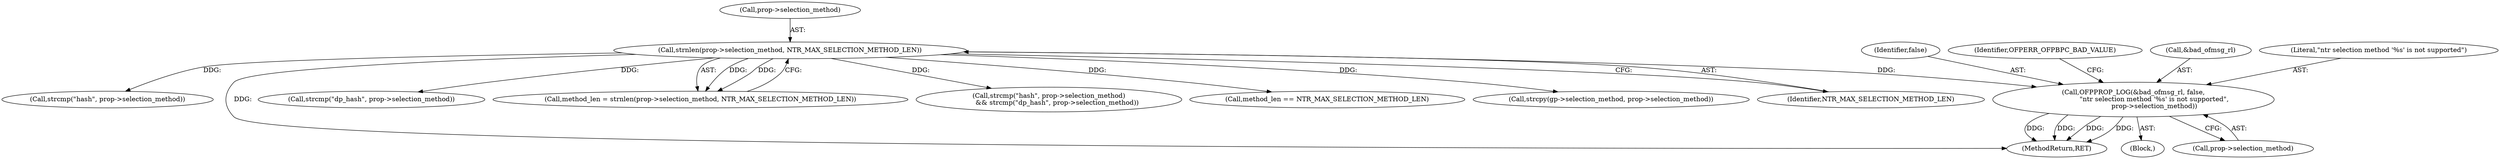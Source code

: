 digraph "0_ovs_4af6da3b275b764b1afe194df6499b33d2bf4cde@pointer" {
"1000205" [label="(Call,OFPPROP_LOG(&bad_ofmsg_rl, false,\n                    \"ntr selection method '%s' is not supported\",\n                    prop->selection_method))"];
"1000175" [label="(Call,strnlen(prop->selection_method, NTR_MAX_SELECTION_METHOD_LEN))"];
"1000208" [label="(Identifier,false)"];
"1000214" [label="(Identifier,OFPERR_OFPBPC_BAD_VALUE)"];
"1000176" [label="(Call,prop->selection_method)"];
"1000181" [label="(Call,method_len == NTR_MAX_SELECTION_METHOD_LEN)"];
"1000215" [label="(Call,strcpy(gp->selection_method, prop->selection_method))"];
"1000206" [label="(Call,&bad_ofmsg_rl)"];
"1000179" [label="(Identifier,NTR_MAX_SELECTION_METHOD_LEN)"];
"1000209" [label="(Literal,\"ntr selection method '%s' is not supported\")"];
"1000194" [label="(Call,strcmp(\"hash\", prop->selection_method))"];
"1000205" [label="(Call,OFPPROP_LOG(&bad_ofmsg_rl, false,\n                    \"ntr selection method '%s' is not supported\",\n                    prop->selection_method))"];
"1000287" [label="(MethodReturn,RET)"];
"1000175" [label="(Call,strnlen(prop->selection_method, NTR_MAX_SELECTION_METHOD_LEN))"];
"1000204" [label="(Block,)"];
"1000199" [label="(Call,strcmp(\"dp_hash\", prop->selection_method))"];
"1000210" [label="(Call,prop->selection_method)"];
"1000173" [label="(Call,method_len = strnlen(prop->selection_method, NTR_MAX_SELECTION_METHOD_LEN))"];
"1000193" [label="(Call,strcmp(\"hash\", prop->selection_method)\n        && strcmp(\"dp_hash\", prop->selection_method))"];
"1000205" -> "1000204"  [label="AST: "];
"1000205" -> "1000210"  [label="CFG: "];
"1000206" -> "1000205"  [label="AST: "];
"1000208" -> "1000205"  [label="AST: "];
"1000209" -> "1000205"  [label="AST: "];
"1000210" -> "1000205"  [label="AST: "];
"1000214" -> "1000205"  [label="CFG: "];
"1000205" -> "1000287"  [label="DDG: "];
"1000205" -> "1000287"  [label="DDG: "];
"1000205" -> "1000287"  [label="DDG: "];
"1000205" -> "1000287"  [label="DDG: "];
"1000175" -> "1000205"  [label="DDG: "];
"1000175" -> "1000173"  [label="AST: "];
"1000175" -> "1000179"  [label="CFG: "];
"1000176" -> "1000175"  [label="AST: "];
"1000179" -> "1000175"  [label="AST: "];
"1000173" -> "1000175"  [label="CFG: "];
"1000175" -> "1000287"  [label="DDG: "];
"1000175" -> "1000173"  [label="DDG: "];
"1000175" -> "1000173"  [label="DDG: "];
"1000175" -> "1000181"  [label="DDG: "];
"1000175" -> "1000193"  [label="DDG: "];
"1000175" -> "1000194"  [label="DDG: "];
"1000175" -> "1000199"  [label="DDG: "];
"1000175" -> "1000215"  [label="DDG: "];
}
